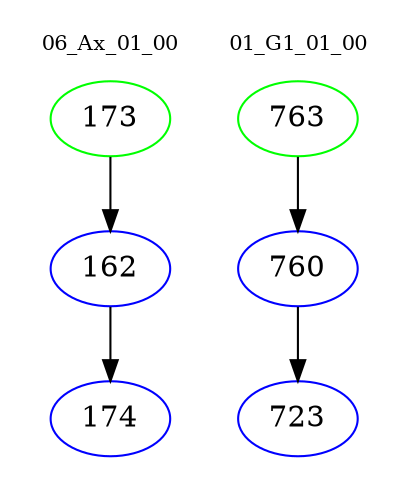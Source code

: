 digraph{
subgraph cluster_0 {
color = white
label = "06_Ax_01_00";
fontsize=10;
T0_173 [label="173", color="green"]
T0_173 -> T0_162 [color="black"]
T0_162 [label="162", color="blue"]
T0_162 -> T0_174 [color="black"]
T0_174 [label="174", color="blue"]
}
subgraph cluster_1 {
color = white
label = "01_G1_01_00";
fontsize=10;
T1_763 [label="763", color="green"]
T1_763 -> T1_760 [color="black"]
T1_760 [label="760", color="blue"]
T1_760 -> T1_723 [color="black"]
T1_723 [label="723", color="blue"]
}
}
